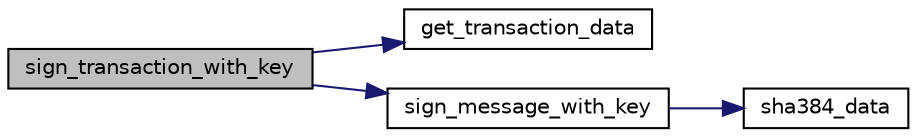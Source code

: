 digraph "sign_transaction_with_key"
{
 // LATEX_PDF_SIZE
  edge [fontname="Helvetica",fontsize="10",labelfontname="Helvetica",labelfontsize="10"];
  node [fontname="Helvetica",fontsize="10",shape=record];
  rankdir="LR";
  Node1 [label="sign_transaction_with_key",height=0.2,width=0.4,color="black", fillcolor="grey75", style="filled", fontcolor="black",tooltip="Signs a transaction."];
  Node1 -> Node2 [color="midnightblue",fontsize="10",style="solid",fontname="Helvetica"];
  Node2 [label="get_transaction_data",height=0.2,width=0.4,color="black", fillcolor="white", style="filled",URL="$transaction_8h.html#a16588449d977a2d5052be7b3639768a8",tooltip="Get the transaction data object."];
  Node1 -> Node3 [color="midnightblue",fontsize="10",style="solid",fontname="Helvetica"];
  Node3 [label="sign_message_with_key",height=0.2,width=0.4,color="black", fillcolor="white", style="filled",URL="$signature_8c.html#aae1091d9b2f55f2db94f39f7343b29e3",tooltip="encrypt(SHA284(msg,len_data),key) buffer <- encrypt(SHA284(msg,len_data),key)"];
  Node3 -> Node4 [color="midnightblue",fontsize="10",style="solid",fontname="Helvetica"];
  Node4 [label="sha384_data",height=0.2,width=0.4,color="black", fillcolor="white", style="filled",URL="$hash_8h.html#a67d06acefe39c395887f87d76bed5ba3",tooltip="Apply the SHA384 algorithm on a 'data' of size 'len_data'."];
}
